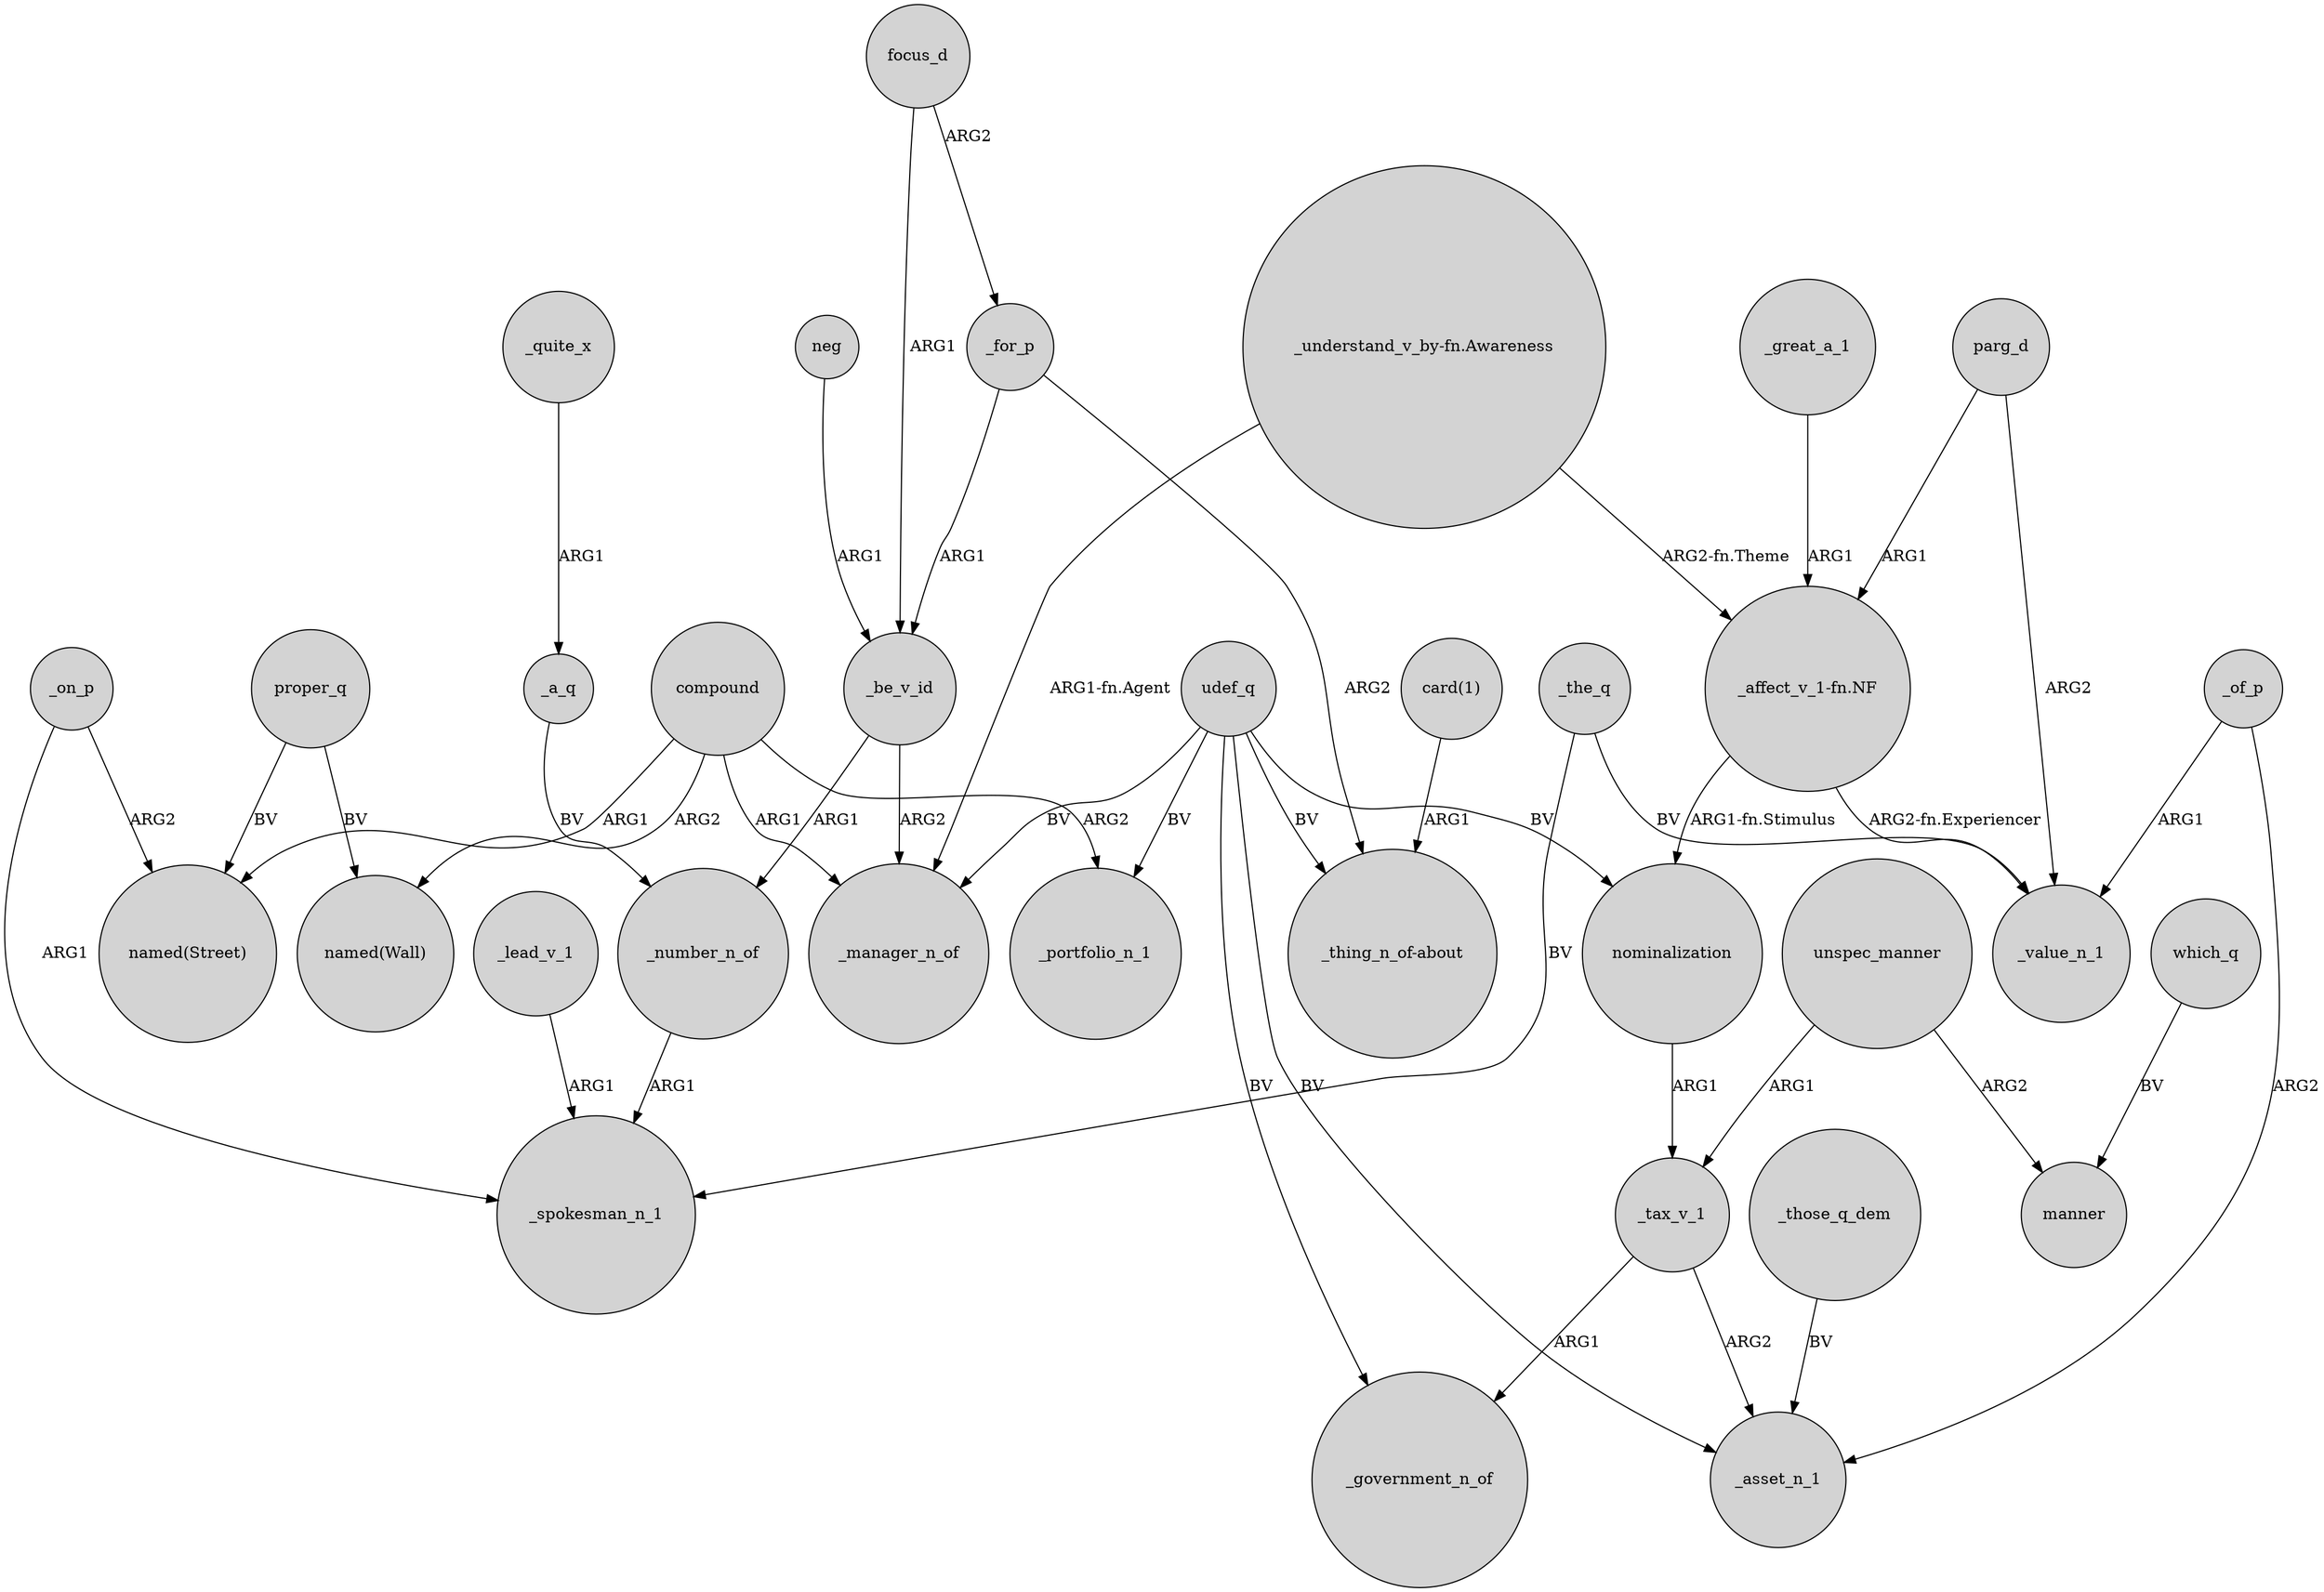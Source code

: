 digraph {
	node [shape=circle style=filled]
	nominalization -> _tax_v_1 [label=ARG1]
	udef_q -> "_thing_n_of-about" [label=BV]
	parg_d -> _value_n_1 [label=ARG2]
	compound -> _manager_n_of [label=ARG1]
	_a_q -> _number_n_of [label=BV]
	_for_p -> "_thing_n_of-about" [label=ARG2]
	udef_q -> _government_n_of [label=BV]
	compound -> "named(Street)" [label=ARG1]
	proper_q -> "named(Wall)" [label=BV]
	_great_a_1 -> "_affect_v_1-fn.NF" [label=ARG1]
	_tax_v_1 -> _asset_n_1 [label=ARG2]
	_of_p -> _value_n_1 [label=ARG1]
	compound -> _portfolio_n_1 [label=ARG2]
	which_q -> manner [label=BV]
	udef_q -> _asset_n_1 [label=BV]
	_of_p -> _asset_n_1 [label=ARG2]
	focus_d -> _for_p [label=ARG2]
	"_affect_v_1-fn.NF" -> _value_n_1 [label="ARG2-fn.Experiencer"]
	_be_v_id -> _number_n_of [label=ARG1]
	proper_q -> "named(Street)" [label=BV]
	"_affect_v_1-fn.NF" -> nominalization [label="ARG1-fn.Stimulus"]
	compound -> "named(Wall)" [label=ARG2]
	_for_p -> _be_v_id [label=ARG1]
	focus_d -> _be_v_id [label=ARG1]
	parg_d -> "_affect_v_1-fn.NF" [label=ARG1]
	"_understand_v_by-fn.Awareness" -> "_affect_v_1-fn.NF" [label="ARG2-fn.Theme"]
	_number_n_of -> _spokesman_n_1 [label=ARG1]
	"_understand_v_by-fn.Awareness" -> _manager_n_of [label="ARG1-fn.Agent"]
	_on_p -> _spokesman_n_1 [label=ARG1]
	_on_p -> "named(Street)" [label=ARG2]
	_tax_v_1 -> _government_n_of [label=ARG1]
	udef_q -> nominalization [label=BV]
	_the_q -> _value_n_1 [label=BV]
	udef_q -> _manager_n_of [label=BV]
	_be_v_id -> _manager_n_of [label=ARG2]
	neg -> _be_v_id [label=ARG1]
	"card(1)" -> "_thing_n_of-about" [label=ARG1]
	_those_q_dem -> _asset_n_1 [label=BV]
	_the_q -> _spokesman_n_1 [label=BV]
	unspec_manner -> _tax_v_1 [label=ARG1]
	unspec_manner -> manner [label=ARG2]
	_quite_x -> _a_q [label=ARG1]
	_lead_v_1 -> _spokesman_n_1 [label=ARG1]
	udef_q -> _portfolio_n_1 [label=BV]
}

